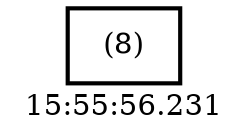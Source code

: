 digraph  g{ graph[label = "15:55:56.231"]
node [shape=rectangle, color=black, fontcolor=black, style=bold] edge [color=black] 0 [label="(8)"] ; 
}

